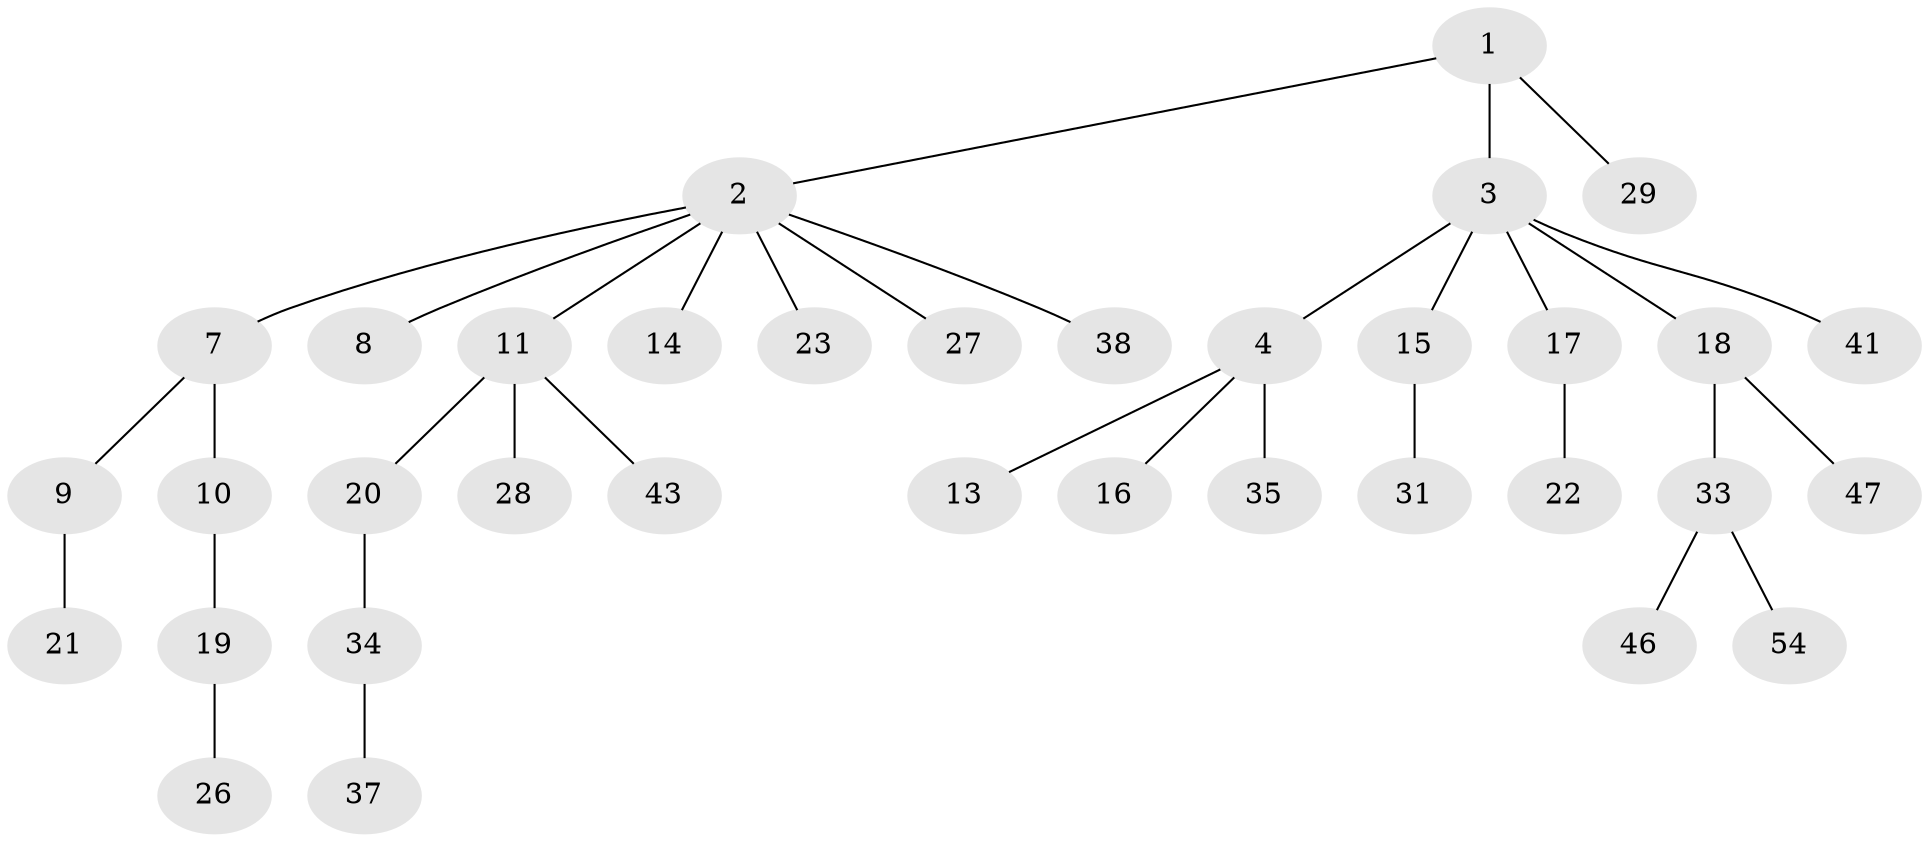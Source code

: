 // original degree distribution, {4: 0.07407407407407407, 6: 0.018518518518518517, 3: 0.16666666666666666, 1: 0.48148148148148145, 5: 0.018518518518518517, 2: 0.24074074074074073}
// Generated by graph-tools (version 1.1) at 2025/42/03/06/25 10:42:06]
// undirected, 35 vertices, 34 edges
graph export_dot {
graph [start="1"]
  node [color=gray90,style=filled];
  1 [super="+39"];
  2 [super="+5"];
  3 [super="+6"];
  4 [super="+12"];
  7;
  8;
  9 [super="+40"];
  10 [super="+24"];
  11 [super="+25"];
  13;
  14;
  15 [super="+30"];
  16 [super="+42"];
  17;
  18 [super="+32"];
  19 [super="+51"];
  20;
  21;
  22 [super="+36"];
  23;
  26;
  27 [super="+44"];
  28;
  29;
  31;
  33 [super="+45"];
  34 [super="+53"];
  35 [super="+52"];
  37 [super="+49"];
  38;
  41;
  43 [super="+50"];
  46;
  47 [super="+48"];
  54;
  1 -- 2;
  1 -- 3;
  1 -- 29;
  2 -- 7;
  2 -- 8;
  2 -- 11;
  2 -- 14;
  2 -- 27;
  2 -- 38;
  2 -- 23;
  3 -- 4;
  3 -- 15;
  3 -- 17;
  3 -- 18;
  3 -- 41;
  4 -- 13;
  4 -- 16;
  4 -- 35;
  7 -- 9;
  7 -- 10;
  9 -- 21;
  10 -- 19;
  11 -- 20;
  11 -- 28;
  11 -- 43;
  15 -- 31;
  17 -- 22;
  18 -- 33;
  18 -- 47;
  19 -- 26;
  20 -- 34;
  33 -- 46;
  33 -- 54;
  34 -- 37;
}
